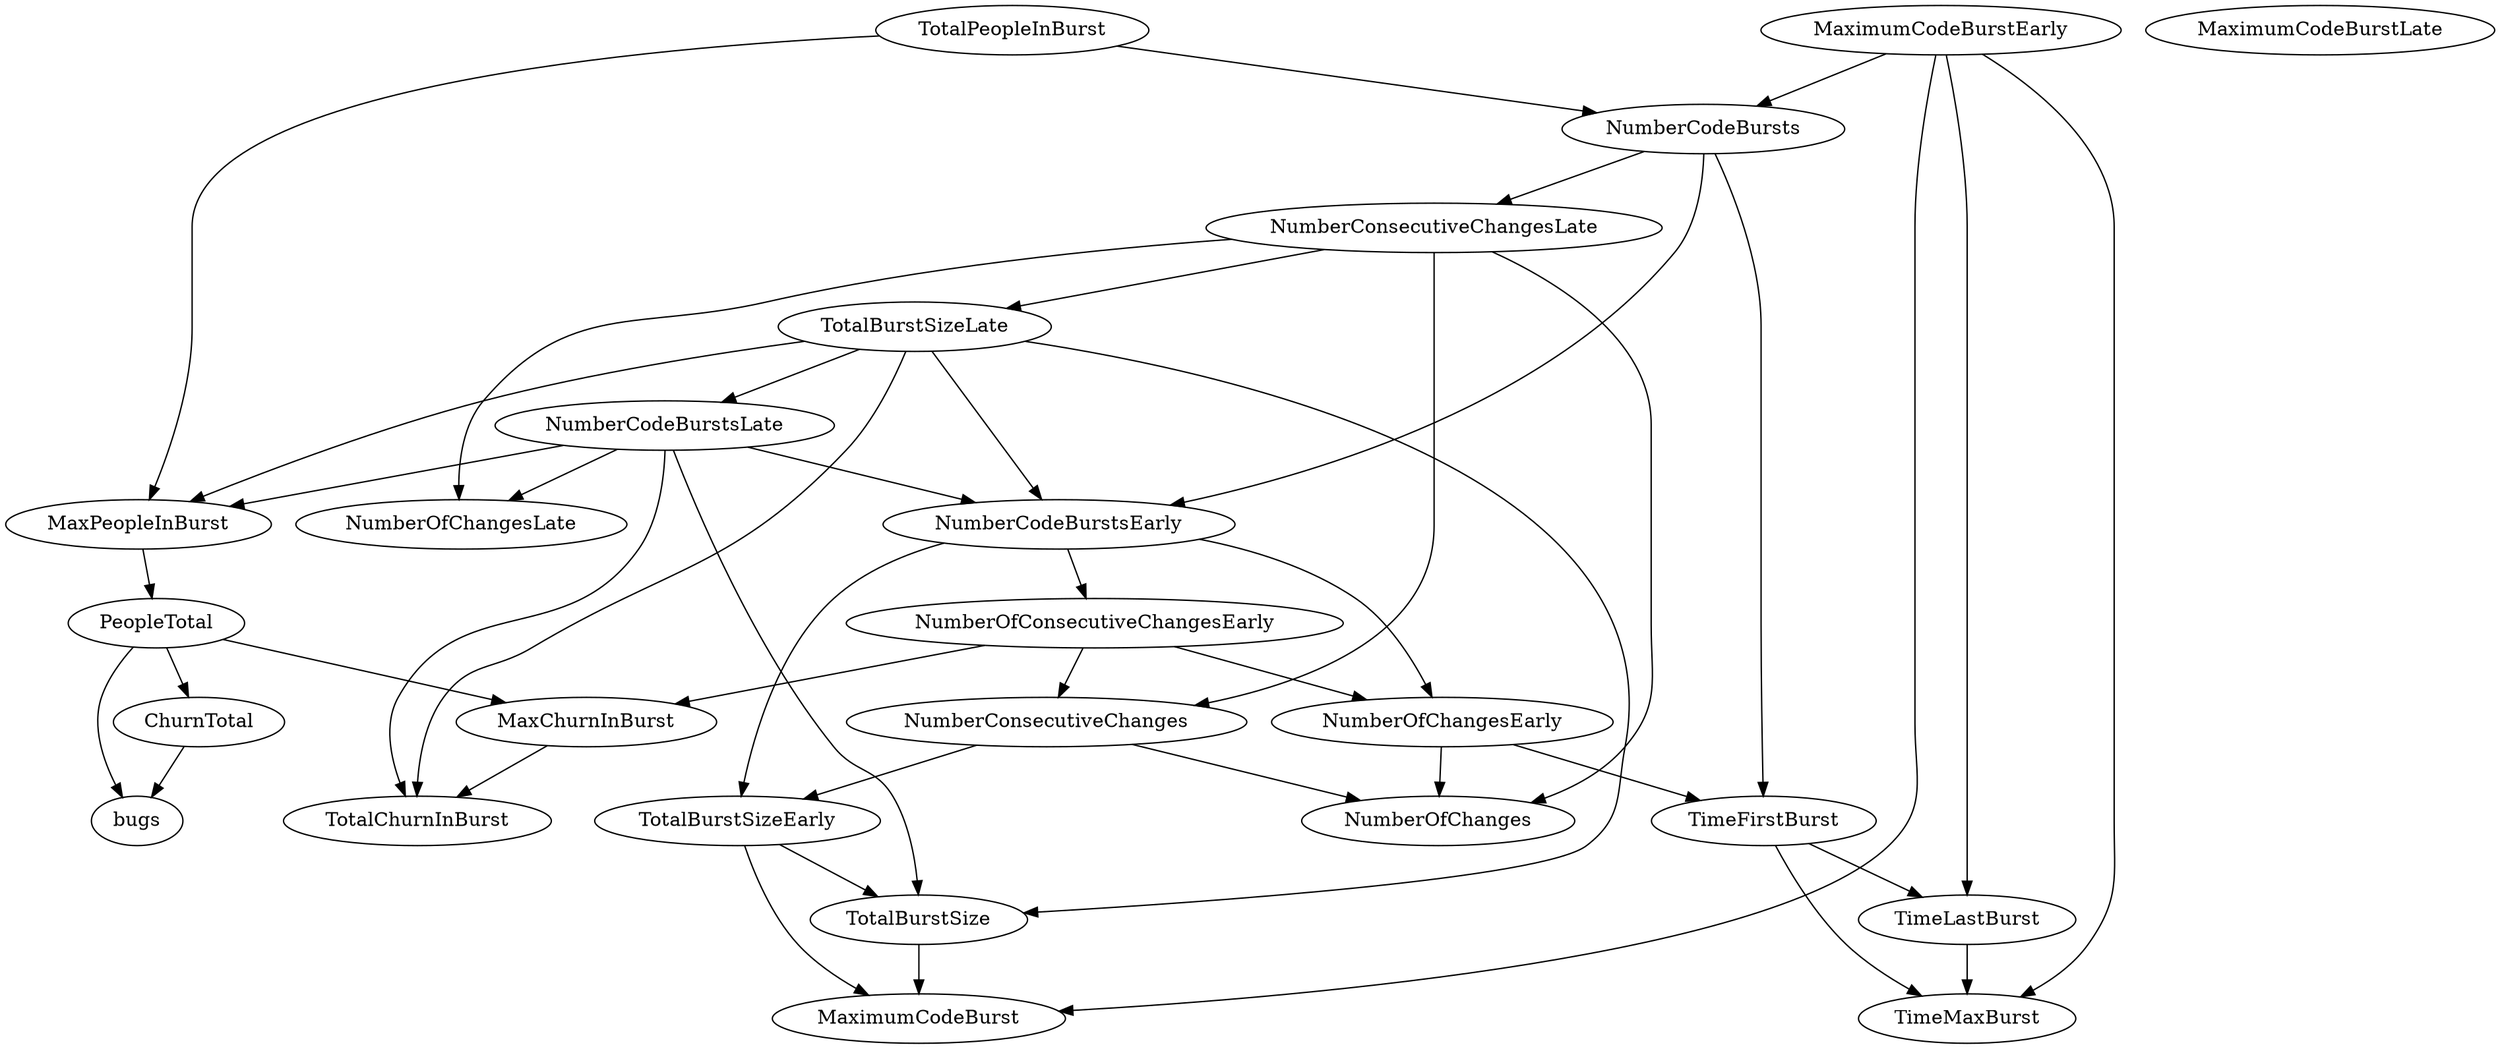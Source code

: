 digraph {
   TotalPeopleInBurst;
   MaximumCodeBurstLate;
   NumberOfChanges;
   MaxPeopleInBurst;
   TotalBurstSizeLate;
   NumberCodeBurstsLate;
   NumberOfChangesLate;
   NumberOfChangesEarly;
   MaxChurnInBurst;
   MaximumCodeBurstEarly;
   NumberCodeBurstsEarly;
   TimeFirstBurst;
   TotalChurnInBurst;
   ChurnTotal;
   MaximumCodeBurst;
   NumberOfConsecutiveChangesEarly;
   NumberConsecutiveChangesLate;
   TotalBurstSizeEarly;
   TotalBurstSize;
   TimeMaxBurst;
   NumberConsecutiveChanges;
   TimeLastBurst;
   NumberCodeBursts;
   PeopleTotal;
   bugs;
   TotalPeopleInBurst -> MaxPeopleInBurst;
   TotalPeopleInBurst -> NumberCodeBursts;
   MaxPeopleInBurst -> PeopleTotal;
   TotalBurstSizeLate -> MaxPeopleInBurst;
   TotalBurstSizeLate -> NumberCodeBurstsLate;
   TotalBurstSizeLate -> NumberCodeBurstsEarly;
   TotalBurstSizeLate -> TotalChurnInBurst;
   TotalBurstSizeLate -> TotalBurstSize;
   NumberCodeBurstsLate -> MaxPeopleInBurst;
   NumberCodeBurstsLate -> NumberOfChangesLate;
   NumberCodeBurstsLate -> NumberCodeBurstsEarly;
   NumberCodeBurstsLate -> TotalChurnInBurst;
   NumberCodeBurstsLate -> TotalBurstSize;
   NumberOfChangesEarly -> NumberOfChanges;
   NumberOfChangesEarly -> TimeFirstBurst;
   MaxChurnInBurst -> TotalChurnInBurst;
   MaximumCodeBurstEarly -> MaximumCodeBurst;
   MaximumCodeBurstEarly -> TimeMaxBurst;
   MaximumCodeBurstEarly -> TimeLastBurst;
   MaximumCodeBurstEarly -> NumberCodeBursts;
   NumberCodeBurstsEarly -> NumberOfChangesEarly;
   NumberCodeBurstsEarly -> NumberOfConsecutiveChangesEarly;
   NumberCodeBurstsEarly -> TotalBurstSizeEarly;
   TimeFirstBurst -> TimeMaxBurst;
   TimeFirstBurst -> TimeLastBurst;
   ChurnTotal -> bugs;
   NumberOfConsecutiveChangesEarly -> NumberOfChangesEarly;
   NumberOfConsecutiveChangesEarly -> MaxChurnInBurst;
   NumberOfConsecutiveChangesEarly -> NumberConsecutiveChanges;
   NumberConsecutiveChangesLate -> NumberOfChanges;
   NumberConsecutiveChangesLate -> TotalBurstSizeLate;
   NumberConsecutiveChangesLate -> NumberOfChangesLate;
   NumberConsecutiveChangesLate -> NumberConsecutiveChanges;
   TotalBurstSizeEarly -> MaximumCodeBurst;
   TotalBurstSizeEarly -> TotalBurstSize;
   TotalBurstSize -> MaximumCodeBurst;
   NumberConsecutiveChanges -> NumberOfChanges;
   NumberConsecutiveChanges -> TotalBurstSizeEarly;
   TimeLastBurst -> TimeMaxBurst;
   NumberCodeBursts -> NumberCodeBurstsEarly;
   NumberCodeBursts -> TimeFirstBurst;
   NumberCodeBursts -> NumberConsecutiveChangesLate;
   PeopleTotal -> MaxChurnInBurst;
   PeopleTotal -> ChurnTotal;
   PeopleTotal -> bugs;
}
